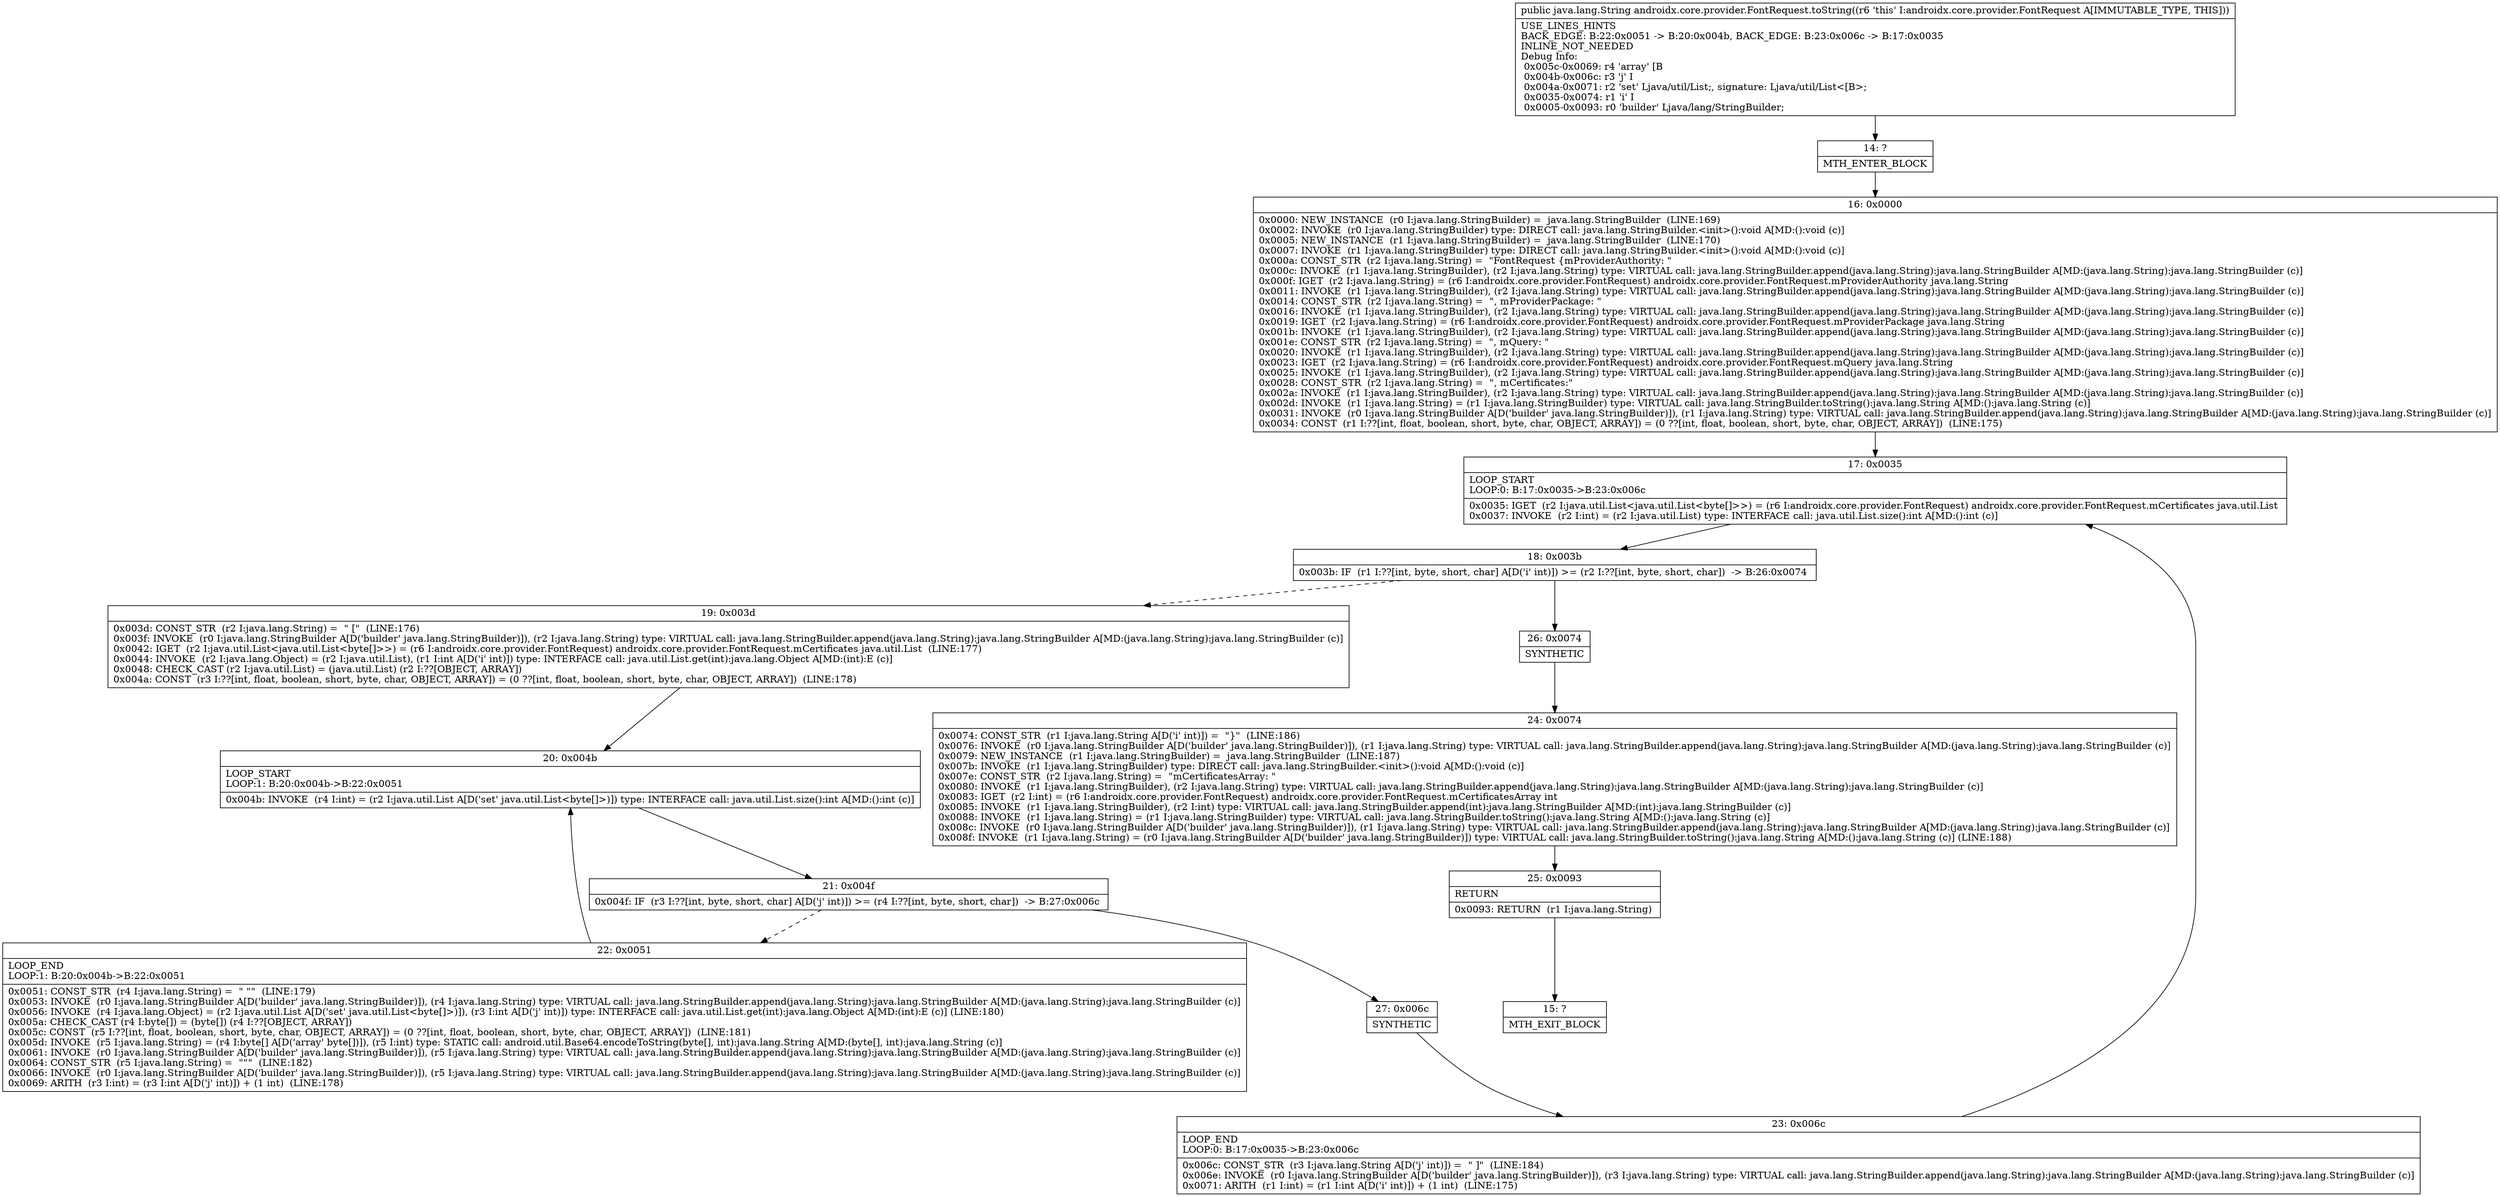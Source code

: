 digraph "CFG forandroidx.core.provider.FontRequest.toString()Ljava\/lang\/String;" {
Node_14 [shape=record,label="{14\:\ ?|MTH_ENTER_BLOCK\l}"];
Node_16 [shape=record,label="{16\:\ 0x0000|0x0000: NEW_INSTANCE  (r0 I:java.lang.StringBuilder) =  java.lang.StringBuilder  (LINE:169)\l0x0002: INVOKE  (r0 I:java.lang.StringBuilder) type: DIRECT call: java.lang.StringBuilder.\<init\>():void A[MD:():void (c)]\l0x0005: NEW_INSTANCE  (r1 I:java.lang.StringBuilder) =  java.lang.StringBuilder  (LINE:170)\l0x0007: INVOKE  (r1 I:java.lang.StringBuilder) type: DIRECT call: java.lang.StringBuilder.\<init\>():void A[MD:():void (c)]\l0x000a: CONST_STR  (r2 I:java.lang.String) =  \"FontRequest \{mProviderAuthority: \" \l0x000c: INVOKE  (r1 I:java.lang.StringBuilder), (r2 I:java.lang.String) type: VIRTUAL call: java.lang.StringBuilder.append(java.lang.String):java.lang.StringBuilder A[MD:(java.lang.String):java.lang.StringBuilder (c)]\l0x000f: IGET  (r2 I:java.lang.String) = (r6 I:androidx.core.provider.FontRequest) androidx.core.provider.FontRequest.mProviderAuthority java.lang.String \l0x0011: INVOKE  (r1 I:java.lang.StringBuilder), (r2 I:java.lang.String) type: VIRTUAL call: java.lang.StringBuilder.append(java.lang.String):java.lang.StringBuilder A[MD:(java.lang.String):java.lang.StringBuilder (c)]\l0x0014: CONST_STR  (r2 I:java.lang.String) =  \", mProviderPackage: \" \l0x0016: INVOKE  (r1 I:java.lang.StringBuilder), (r2 I:java.lang.String) type: VIRTUAL call: java.lang.StringBuilder.append(java.lang.String):java.lang.StringBuilder A[MD:(java.lang.String):java.lang.StringBuilder (c)]\l0x0019: IGET  (r2 I:java.lang.String) = (r6 I:androidx.core.provider.FontRequest) androidx.core.provider.FontRequest.mProviderPackage java.lang.String \l0x001b: INVOKE  (r1 I:java.lang.StringBuilder), (r2 I:java.lang.String) type: VIRTUAL call: java.lang.StringBuilder.append(java.lang.String):java.lang.StringBuilder A[MD:(java.lang.String):java.lang.StringBuilder (c)]\l0x001e: CONST_STR  (r2 I:java.lang.String) =  \", mQuery: \" \l0x0020: INVOKE  (r1 I:java.lang.StringBuilder), (r2 I:java.lang.String) type: VIRTUAL call: java.lang.StringBuilder.append(java.lang.String):java.lang.StringBuilder A[MD:(java.lang.String):java.lang.StringBuilder (c)]\l0x0023: IGET  (r2 I:java.lang.String) = (r6 I:androidx.core.provider.FontRequest) androidx.core.provider.FontRequest.mQuery java.lang.String \l0x0025: INVOKE  (r1 I:java.lang.StringBuilder), (r2 I:java.lang.String) type: VIRTUAL call: java.lang.StringBuilder.append(java.lang.String):java.lang.StringBuilder A[MD:(java.lang.String):java.lang.StringBuilder (c)]\l0x0028: CONST_STR  (r2 I:java.lang.String) =  \", mCertificates:\" \l0x002a: INVOKE  (r1 I:java.lang.StringBuilder), (r2 I:java.lang.String) type: VIRTUAL call: java.lang.StringBuilder.append(java.lang.String):java.lang.StringBuilder A[MD:(java.lang.String):java.lang.StringBuilder (c)]\l0x002d: INVOKE  (r1 I:java.lang.String) = (r1 I:java.lang.StringBuilder) type: VIRTUAL call: java.lang.StringBuilder.toString():java.lang.String A[MD:():java.lang.String (c)]\l0x0031: INVOKE  (r0 I:java.lang.StringBuilder A[D('builder' java.lang.StringBuilder)]), (r1 I:java.lang.String) type: VIRTUAL call: java.lang.StringBuilder.append(java.lang.String):java.lang.StringBuilder A[MD:(java.lang.String):java.lang.StringBuilder (c)]\l0x0034: CONST  (r1 I:??[int, float, boolean, short, byte, char, OBJECT, ARRAY]) = (0 ??[int, float, boolean, short, byte, char, OBJECT, ARRAY])  (LINE:175)\l}"];
Node_17 [shape=record,label="{17\:\ 0x0035|LOOP_START\lLOOP:0: B:17:0x0035\-\>B:23:0x006c\l|0x0035: IGET  (r2 I:java.util.List\<java.util.List\<byte[]\>\>) = (r6 I:androidx.core.provider.FontRequest) androidx.core.provider.FontRequest.mCertificates java.util.List \l0x0037: INVOKE  (r2 I:int) = (r2 I:java.util.List) type: INTERFACE call: java.util.List.size():int A[MD:():int (c)]\l}"];
Node_18 [shape=record,label="{18\:\ 0x003b|0x003b: IF  (r1 I:??[int, byte, short, char] A[D('i' int)]) \>= (r2 I:??[int, byte, short, char])  \-\> B:26:0x0074 \l}"];
Node_19 [shape=record,label="{19\:\ 0x003d|0x003d: CONST_STR  (r2 I:java.lang.String) =  \" [\"  (LINE:176)\l0x003f: INVOKE  (r0 I:java.lang.StringBuilder A[D('builder' java.lang.StringBuilder)]), (r2 I:java.lang.String) type: VIRTUAL call: java.lang.StringBuilder.append(java.lang.String):java.lang.StringBuilder A[MD:(java.lang.String):java.lang.StringBuilder (c)]\l0x0042: IGET  (r2 I:java.util.List\<java.util.List\<byte[]\>\>) = (r6 I:androidx.core.provider.FontRequest) androidx.core.provider.FontRequest.mCertificates java.util.List  (LINE:177)\l0x0044: INVOKE  (r2 I:java.lang.Object) = (r2 I:java.util.List), (r1 I:int A[D('i' int)]) type: INTERFACE call: java.util.List.get(int):java.lang.Object A[MD:(int):E (c)]\l0x0048: CHECK_CAST (r2 I:java.util.List) = (java.util.List) (r2 I:??[OBJECT, ARRAY]) \l0x004a: CONST  (r3 I:??[int, float, boolean, short, byte, char, OBJECT, ARRAY]) = (0 ??[int, float, boolean, short, byte, char, OBJECT, ARRAY])  (LINE:178)\l}"];
Node_20 [shape=record,label="{20\:\ 0x004b|LOOP_START\lLOOP:1: B:20:0x004b\-\>B:22:0x0051\l|0x004b: INVOKE  (r4 I:int) = (r2 I:java.util.List A[D('set' java.util.List\<byte[]\>)]) type: INTERFACE call: java.util.List.size():int A[MD:():int (c)]\l}"];
Node_21 [shape=record,label="{21\:\ 0x004f|0x004f: IF  (r3 I:??[int, byte, short, char] A[D('j' int)]) \>= (r4 I:??[int, byte, short, char])  \-\> B:27:0x006c \l}"];
Node_22 [shape=record,label="{22\:\ 0x0051|LOOP_END\lLOOP:1: B:20:0x004b\-\>B:22:0x0051\l|0x0051: CONST_STR  (r4 I:java.lang.String) =  \" \"\"  (LINE:179)\l0x0053: INVOKE  (r0 I:java.lang.StringBuilder A[D('builder' java.lang.StringBuilder)]), (r4 I:java.lang.String) type: VIRTUAL call: java.lang.StringBuilder.append(java.lang.String):java.lang.StringBuilder A[MD:(java.lang.String):java.lang.StringBuilder (c)]\l0x0056: INVOKE  (r4 I:java.lang.Object) = (r2 I:java.util.List A[D('set' java.util.List\<byte[]\>)]), (r3 I:int A[D('j' int)]) type: INTERFACE call: java.util.List.get(int):java.lang.Object A[MD:(int):E (c)] (LINE:180)\l0x005a: CHECK_CAST (r4 I:byte[]) = (byte[]) (r4 I:??[OBJECT, ARRAY]) \l0x005c: CONST  (r5 I:??[int, float, boolean, short, byte, char, OBJECT, ARRAY]) = (0 ??[int, float, boolean, short, byte, char, OBJECT, ARRAY])  (LINE:181)\l0x005d: INVOKE  (r5 I:java.lang.String) = (r4 I:byte[] A[D('array' byte[])]), (r5 I:int) type: STATIC call: android.util.Base64.encodeToString(byte[], int):java.lang.String A[MD:(byte[], int):java.lang.String (c)]\l0x0061: INVOKE  (r0 I:java.lang.StringBuilder A[D('builder' java.lang.StringBuilder)]), (r5 I:java.lang.String) type: VIRTUAL call: java.lang.StringBuilder.append(java.lang.String):java.lang.StringBuilder A[MD:(java.lang.String):java.lang.StringBuilder (c)]\l0x0064: CONST_STR  (r5 I:java.lang.String) =  \"\"\"  (LINE:182)\l0x0066: INVOKE  (r0 I:java.lang.StringBuilder A[D('builder' java.lang.StringBuilder)]), (r5 I:java.lang.String) type: VIRTUAL call: java.lang.StringBuilder.append(java.lang.String):java.lang.StringBuilder A[MD:(java.lang.String):java.lang.StringBuilder (c)]\l0x0069: ARITH  (r3 I:int) = (r3 I:int A[D('j' int)]) + (1 int)  (LINE:178)\l}"];
Node_27 [shape=record,label="{27\:\ 0x006c|SYNTHETIC\l}"];
Node_23 [shape=record,label="{23\:\ 0x006c|LOOP_END\lLOOP:0: B:17:0x0035\-\>B:23:0x006c\l|0x006c: CONST_STR  (r3 I:java.lang.String A[D('j' int)]) =  \" ]\"  (LINE:184)\l0x006e: INVOKE  (r0 I:java.lang.StringBuilder A[D('builder' java.lang.StringBuilder)]), (r3 I:java.lang.String) type: VIRTUAL call: java.lang.StringBuilder.append(java.lang.String):java.lang.StringBuilder A[MD:(java.lang.String):java.lang.StringBuilder (c)]\l0x0071: ARITH  (r1 I:int) = (r1 I:int A[D('i' int)]) + (1 int)  (LINE:175)\l}"];
Node_26 [shape=record,label="{26\:\ 0x0074|SYNTHETIC\l}"];
Node_24 [shape=record,label="{24\:\ 0x0074|0x0074: CONST_STR  (r1 I:java.lang.String A[D('i' int)]) =  \"\}\"  (LINE:186)\l0x0076: INVOKE  (r0 I:java.lang.StringBuilder A[D('builder' java.lang.StringBuilder)]), (r1 I:java.lang.String) type: VIRTUAL call: java.lang.StringBuilder.append(java.lang.String):java.lang.StringBuilder A[MD:(java.lang.String):java.lang.StringBuilder (c)]\l0x0079: NEW_INSTANCE  (r1 I:java.lang.StringBuilder) =  java.lang.StringBuilder  (LINE:187)\l0x007b: INVOKE  (r1 I:java.lang.StringBuilder) type: DIRECT call: java.lang.StringBuilder.\<init\>():void A[MD:():void (c)]\l0x007e: CONST_STR  (r2 I:java.lang.String) =  \"mCertificatesArray: \" \l0x0080: INVOKE  (r1 I:java.lang.StringBuilder), (r2 I:java.lang.String) type: VIRTUAL call: java.lang.StringBuilder.append(java.lang.String):java.lang.StringBuilder A[MD:(java.lang.String):java.lang.StringBuilder (c)]\l0x0083: IGET  (r2 I:int) = (r6 I:androidx.core.provider.FontRequest) androidx.core.provider.FontRequest.mCertificatesArray int \l0x0085: INVOKE  (r1 I:java.lang.StringBuilder), (r2 I:int) type: VIRTUAL call: java.lang.StringBuilder.append(int):java.lang.StringBuilder A[MD:(int):java.lang.StringBuilder (c)]\l0x0088: INVOKE  (r1 I:java.lang.String) = (r1 I:java.lang.StringBuilder) type: VIRTUAL call: java.lang.StringBuilder.toString():java.lang.String A[MD:():java.lang.String (c)]\l0x008c: INVOKE  (r0 I:java.lang.StringBuilder A[D('builder' java.lang.StringBuilder)]), (r1 I:java.lang.String) type: VIRTUAL call: java.lang.StringBuilder.append(java.lang.String):java.lang.StringBuilder A[MD:(java.lang.String):java.lang.StringBuilder (c)]\l0x008f: INVOKE  (r1 I:java.lang.String) = (r0 I:java.lang.StringBuilder A[D('builder' java.lang.StringBuilder)]) type: VIRTUAL call: java.lang.StringBuilder.toString():java.lang.String A[MD:():java.lang.String (c)] (LINE:188)\l}"];
Node_25 [shape=record,label="{25\:\ 0x0093|RETURN\l|0x0093: RETURN  (r1 I:java.lang.String) \l}"];
Node_15 [shape=record,label="{15\:\ ?|MTH_EXIT_BLOCK\l}"];
MethodNode[shape=record,label="{public java.lang.String androidx.core.provider.FontRequest.toString((r6 'this' I:androidx.core.provider.FontRequest A[IMMUTABLE_TYPE, THIS]))  | USE_LINES_HINTS\lBACK_EDGE: B:22:0x0051 \-\> B:20:0x004b, BACK_EDGE: B:23:0x006c \-\> B:17:0x0035\lINLINE_NOT_NEEDED\lDebug Info:\l  0x005c\-0x0069: r4 'array' [B\l  0x004b\-0x006c: r3 'j' I\l  0x004a\-0x0071: r2 'set' Ljava\/util\/List;, signature: Ljava\/util\/List\<[B\>;\l  0x0035\-0x0074: r1 'i' I\l  0x0005\-0x0093: r0 'builder' Ljava\/lang\/StringBuilder;\l}"];
MethodNode -> Node_14;Node_14 -> Node_16;
Node_16 -> Node_17;
Node_17 -> Node_18;
Node_18 -> Node_19[style=dashed];
Node_18 -> Node_26;
Node_19 -> Node_20;
Node_20 -> Node_21;
Node_21 -> Node_22[style=dashed];
Node_21 -> Node_27;
Node_22 -> Node_20;
Node_27 -> Node_23;
Node_23 -> Node_17;
Node_26 -> Node_24;
Node_24 -> Node_25;
Node_25 -> Node_15;
}

